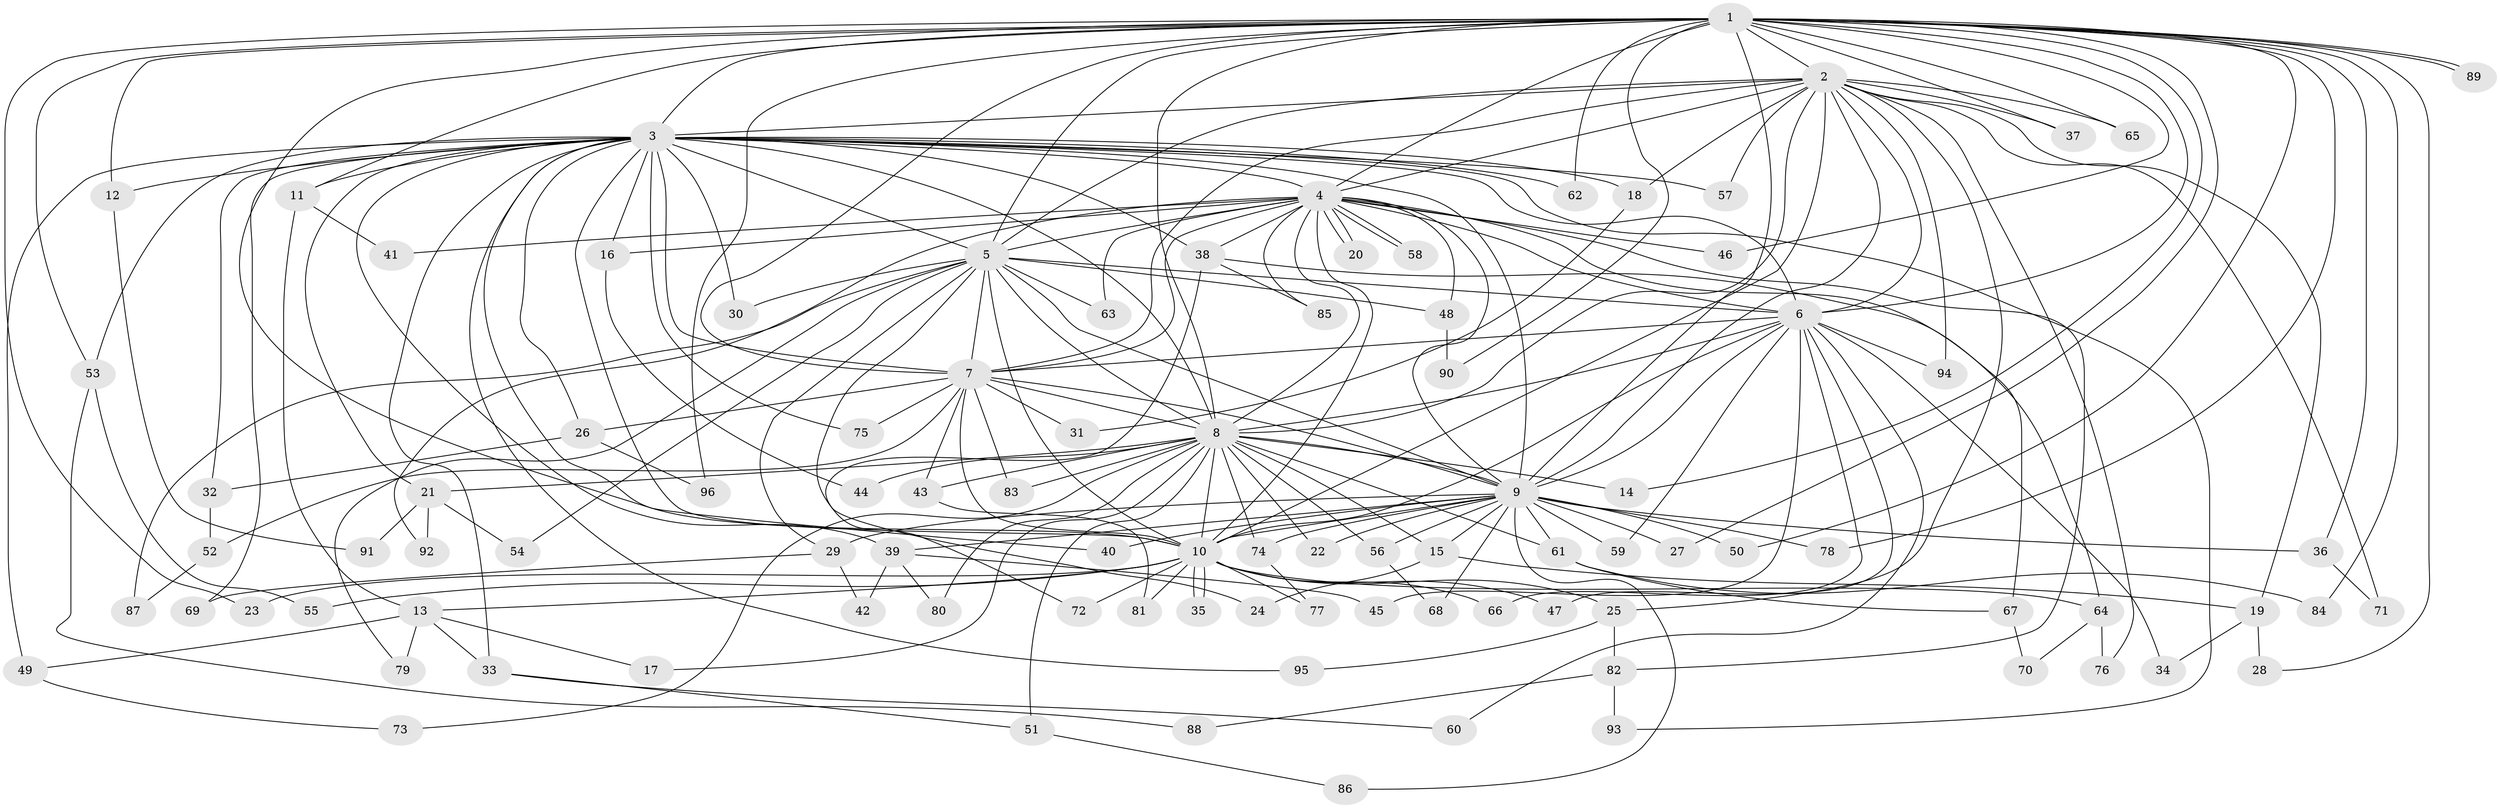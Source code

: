 // coarse degree distribution, {28: 0.013157894736842105, 29: 0.013157894736842105, 26: 0.013157894736842105, 16: 0.013157894736842105, 14: 0.013157894736842105, 13: 0.013157894736842105, 21: 0.02631578947368421, 19: 0.013157894736842105, 4: 0.07894736842105263, 3: 0.13157894736842105, 6: 0.02631578947368421, 2: 0.5526315789473685, 1: 0.02631578947368421, 5: 0.06578947368421052}
// Generated by graph-tools (version 1.1) at 2025/51/02/27/25 19:51:43]
// undirected, 96 vertices, 217 edges
graph export_dot {
graph [start="1"]
  node [color=gray90,style=filled];
  1;
  2;
  3;
  4;
  5;
  6;
  7;
  8;
  9;
  10;
  11;
  12;
  13;
  14;
  15;
  16;
  17;
  18;
  19;
  20;
  21;
  22;
  23;
  24;
  25;
  26;
  27;
  28;
  29;
  30;
  31;
  32;
  33;
  34;
  35;
  36;
  37;
  38;
  39;
  40;
  41;
  42;
  43;
  44;
  45;
  46;
  47;
  48;
  49;
  50;
  51;
  52;
  53;
  54;
  55;
  56;
  57;
  58;
  59;
  60;
  61;
  62;
  63;
  64;
  65;
  66;
  67;
  68;
  69;
  70;
  71;
  72;
  73;
  74;
  75;
  76;
  77;
  78;
  79;
  80;
  81;
  82;
  83;
  84;
  85;
  86;
  87;
  88;
  89;
  90;
  91;
  92;
  93;
  94;
  95;
  96;
  1 -- 2;
  1 -- 3;
  1 -- 4;
  1 -- 5;
  1 -- 6;
  1 -- 7;
  1 -- 8;
  1 -- 9;
  1 -- 10;
  1 -- 11;
  1 -- 12;
  1 -- 14;
  1 -- 23;
  1 -- 27;
  1 -- 28;
  1 -- 36;
  1 -- 37;
  1 -- 46;
  1 -- 50;
  1 -- 53;
  1 -- 62;
  1 -- 65;
  1 -- 78;
  1 -- 84;
  1 -- 89;
  1 -- 89;
  1 -- 90;
  1 -- 96;
  2 -- 3;
  2 -- 4;
  2 -- 5;
  2 -- 6;
  2 -- 7;
  2 -- 8;
  2 -- 9;
  2 -- 10;
  2 -- 18;
  2 -- 19;
  2 -- 25;
  2 -- 37;
  2 -- 57;
  2 -- 65;
  2 -- 71;
  2 -- 76;
  2 -- 94;
  3 -- 4;
  3 -- 5;
  3 -- 6;
  3 -- 7;
  3 -- 8;
  3 -- 9;
  3 -- 10;
  3 -- 11;
  3 -- 12;
  3 -- 16;
  3 -- 18;
  3 -- 21;
  3 -- 26;
  3 -- 30;
  3 -- 32;
  3 -- 33;
  3 -- 38;
  3 -- 39;
  3 -- 40;
  3 -- 49;
  3 -- 53;
  3 -- 57;
  3 -- 62;
  3 -- 69;
  3 -- 75;
  3 -- 93;
  3 -- 95;
  4 -- 5;
  4 -- 6;
  4 -- 7;
  4 -- 8;
  4 -- 9;
  4 -- 10;
  4 -- 16;
  4 -- 20;
  4 -- 20;
  4 -- 38;
  4 -- 41;
  4 -- 46;
  4 -- 48;
  4 -- 58;
  4 -- 58;
  4 -- 63;
  4 -- 67;
  4 -- 82;
  4 -- 85;
  4 -- 92;
  5 -- 6;
  5 -- 7;
  5 -- 8;
  5 -- 9;
  5 -- 10;
  5 -- 24;
  5 -- 29;
  5 -- 30;
  5 -- 48;
  5 -- 54;
  5 -- 63;
  5 -- 79;
  5 -- 87;
  6 -- 7;
  6 -- 8;
  6 -- 9;
  6 -- 10;
  6 -- 34;
  6 -- 45;
  6 -- 47;
  6 -- 59;
  6 -- 60;
  6 -- 66;
  6 -- 94;
  7 -- 8;
  7 -- 9;
  7 -- 10;
  7 -- 26;
  7 -- 31;
  7 -- 43;
  7 -- 52;
  7 -- 75;
  7 -- 83;
  8 -- 9;
  8 -- 10;
  8 -- 14;
  8 -- 15;
  8 -- 17;
  8 -- 21;
  8 -- 22;
  8 -- 43;
  8 -- 44;
  8 -- 51;
  8 -- 56;
  8 -- 61;
  8 -- 73;
  8 -- 74;
  8 -- 80;
  8 -- 83;
  9 -- 10;
  9 -- 15;
  9 -- 22;
  9 -- 27;
  9 -- 29;
  9 -- 36;
  9 -- 39;
  9 -- 40;
  9 -- 50;
  9 -- 56;
  9 -- 59;
  9 -- 61;
  9 -- 68;
  9 -- 74;
  9 -- 78;
  9 -- 86;
  10 -- 13;
  10 -- 23;
  10 -- 25;
  10 -- 35;
  10 -- 35;
  10 -- 47;
  10 -- 55;
  10 -- 64;
  10 -- 66;
  10 -- 72;
  10 -- 77;
  10 -- 81;
  11 -- 13;
  11 -- 41;
  12 -- 91;
  13 -- 17;
  13 -- 33;
  13 -- 49;
  13 -- 79;
  15 -- 19;
  15 -- 24;
  16 -- 44;
  18 -- 31;
  19 -- 28;
  19 -- 34;
  21 -- 54;
  21 -- 91;
  21 -- 92;
  25 -- 82;
  25 -- 95;
  26 -- 32;
  26 -- 96;
  29 -- 42;
  29 -- 69;
  32 -- 52;
  33 -- 51;
  33 -- 60;
  36 -- 71;
  38 -- 64;
  38 -- 72;
  38 -- 85;
  39 -- 42;
  39 -- 45;
  39 -- 80;
  43 -- 81;
  48 -- 90;
  49 -- 73;
  51 -- 86;
  52 -- 87;
  53 -- 55;
  53 -- 88;
  56 -- 68;
  61 -- 67;
  61 -- 84;
  64 -- 70;
  64 -- 76;
  67 -- 70;
  74 -- 77;
  82 -- 88;
  82 -- 93;
}
